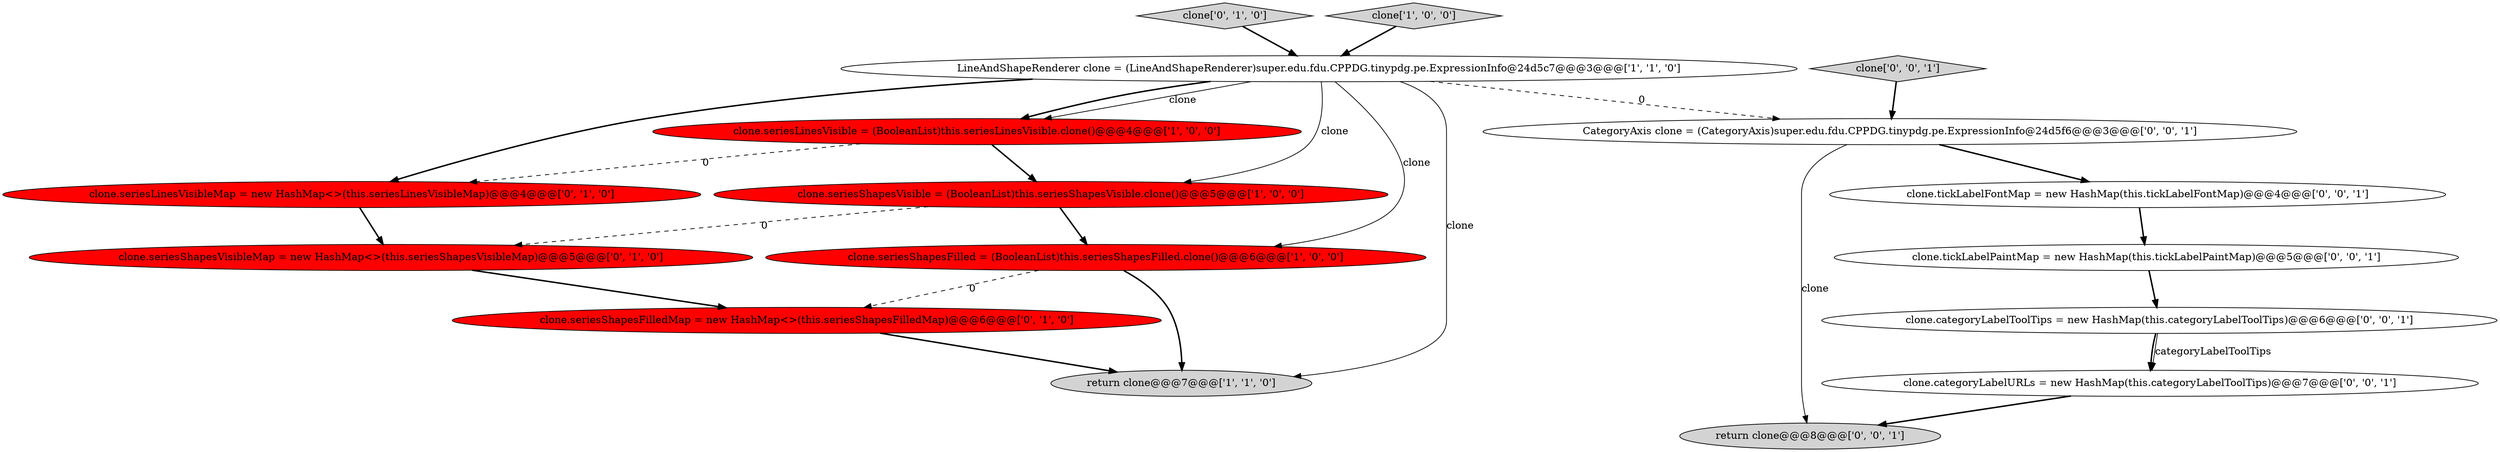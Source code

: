 digraph {
5 [style = filled, label = "clone.seriesLinesVisible = (BooleanList)this.seriesLinesVisible.clone()@@@4@@@['1', '0', '0']", fillcolor = red, shape = ellipse image = "AAA1AAABBB1BBB"];
8 [style = filled, label = "clone['0', '1', '0']", fillcolor = lightgray, shape = diamond image = "AAA0AAABBB2BBB"];
12 [style = filled, label = "CategoryAxis clone = (CategoryAxis)super.edu.fdu.CPPDG.tinypdg.pe.ExpressionInfo@24d5f6@@@3@@@['0', '0', '1']", fillcolor = white, shape = ellipse image = "AAA0AAABBB3BBB"];
15 [style = filled, label = "return clone@@@8@@@['0', '0', '1']", fillcolor = lightgray, shape = ellipse image = "AAA0AAABBB3BBB"];
6 [style = filled, label = "clone.seriesShapesFilledMap = new HashMap<>(this.seriesShapesFilledMap)@@@6@@@['0', '1', '0']", fillcolor = red, shape = ellipse image = "AAA1AAABBB2BBB"];
16 [style = filled, label = "clone.tickLabelPaintMap = new HashMap(this.tickLabelPaintMap)@@@5@@@['0', '0', '1']", fillcolor = white, shape = ellipse image = "AAA0AAABBB3BBB"];
4 [style = filled, label = "clone.seriesShapesFilled = (BooleanList)this.seriesShapesFilled.clone()@@@6@@@['1', '0', '0']", fillcolor = red, shape = ellipse image = "AAA1AAABBB1BBB"];
2 [style = filled, label = "LineAndShapeRenderer clone = (LineAndShapeRenderer)super.edu.fdu.CPPDG.tinypdg.pe.ExpressionInfo@24d5c7@@@3@@@['1', '1', '0']", fillcolor = white, shape = ellipse image = "AAA0AAABBB1BBB"];
1 [style = filled, label = "return clone@@@7@@@['1', '1', '0']", fillcolor = lightgray, shape = ellipse image = "AAA0AAABBB1BBB"];
7 [style = filled, label = "clone.seriesShapesVisibleMap = new HashMap<>(this.seriesShapesVisibleMap)@@@5@@@['0', '1', '0']", fillcolor = red, shape = ellipse image = "AAA1AAABBB2BBB"];
10 [style = filled, label = "clone.categoryLabelToolTips = new HashMap(this.categoryLabelToolTips)@@@6@@@['0', '0', '1']", fillcolor = white, shape = ellipse image = "AAA0AAABBB3BBB"];
11 [style = filled, label = "clone['0', '0', '1']", fillcolor = lightgray, shape = diamond image = "AAA0AAABBB3BBB"];
13 [style = filled, label = "clone.tickLabelFontMap = new HashMap(this.tickLabelFontMap)@@@4@@@['0', '0', '1']", fillcolor = white, shape = ellipse image = "AAA0AAABBB3BBB"];
3 [style = filled, label = "clone['1', '0', '0']", fillcolor = lightgray, shape = diamond image = "AAA0AAABBB1BBB"];
14 [style = filled, label = "clone.categoryLabelURLs = new HashMap(this.categoryLabelToolTips)@@@7@@@['0', '0', '1']", fillcolor = white, shape = ellipse image = "AAA0AAABBB3BBB"];
9 [style = filled, label = "clone.seriesLinesVisibleMap = new HashMap<>(this.seriesLinesVisibleMap)@@@4@@@['0', '1', '0']", fillcolor = red, shape = ellipse image = "AAA1AAABBB2BBB"];
0 [style = filled, label = "clone.seriesShapesVisible = (BooleanList)this.seriesShapesVisible.clone()@@@5@@@['1', '0', '0']", fillcolor = red, shape = ellipse image = "AAA1AAABBB1BBB"];
2->1 [style = solid, label="clone"];
10->14 [style = bold, label=""];
16->10 [style = bold, label=""];
2->0 [style = solid, label="clone"];
10->14 [style = solid, label="categoryLabelToolTips"];
12->15 [style = solid, label="clone"];
5->9 [style = dashed, label="0"];
11->12 [style = bold, label=""];
2->9 [style = bold, label=""];
9->7 [style = bold, label=""];
4->6 [style = dashed, label="0"];
13->16 [style = bold, label=""];
2->4 [style = solid, label="clone"];
6->1 [style = bold, label=""];
12->13 [style = bold, label=""];
2->12 [style = dashed, label="0"];
3->2 [style = bold, label=""];
5->0 [style = bold, label=""];
8->2 [style = bold, label=""];
0->4 [style = bold, label=""];
7->6 [style = bold, label=""];
14->15 [style = bold, label=""];
2->5 [style = solid, label="clone"];
4->1 [style = bold, label=""];
0->7 [style = dashed, label="0"];
2->5 [style = bold, label=""];
}
